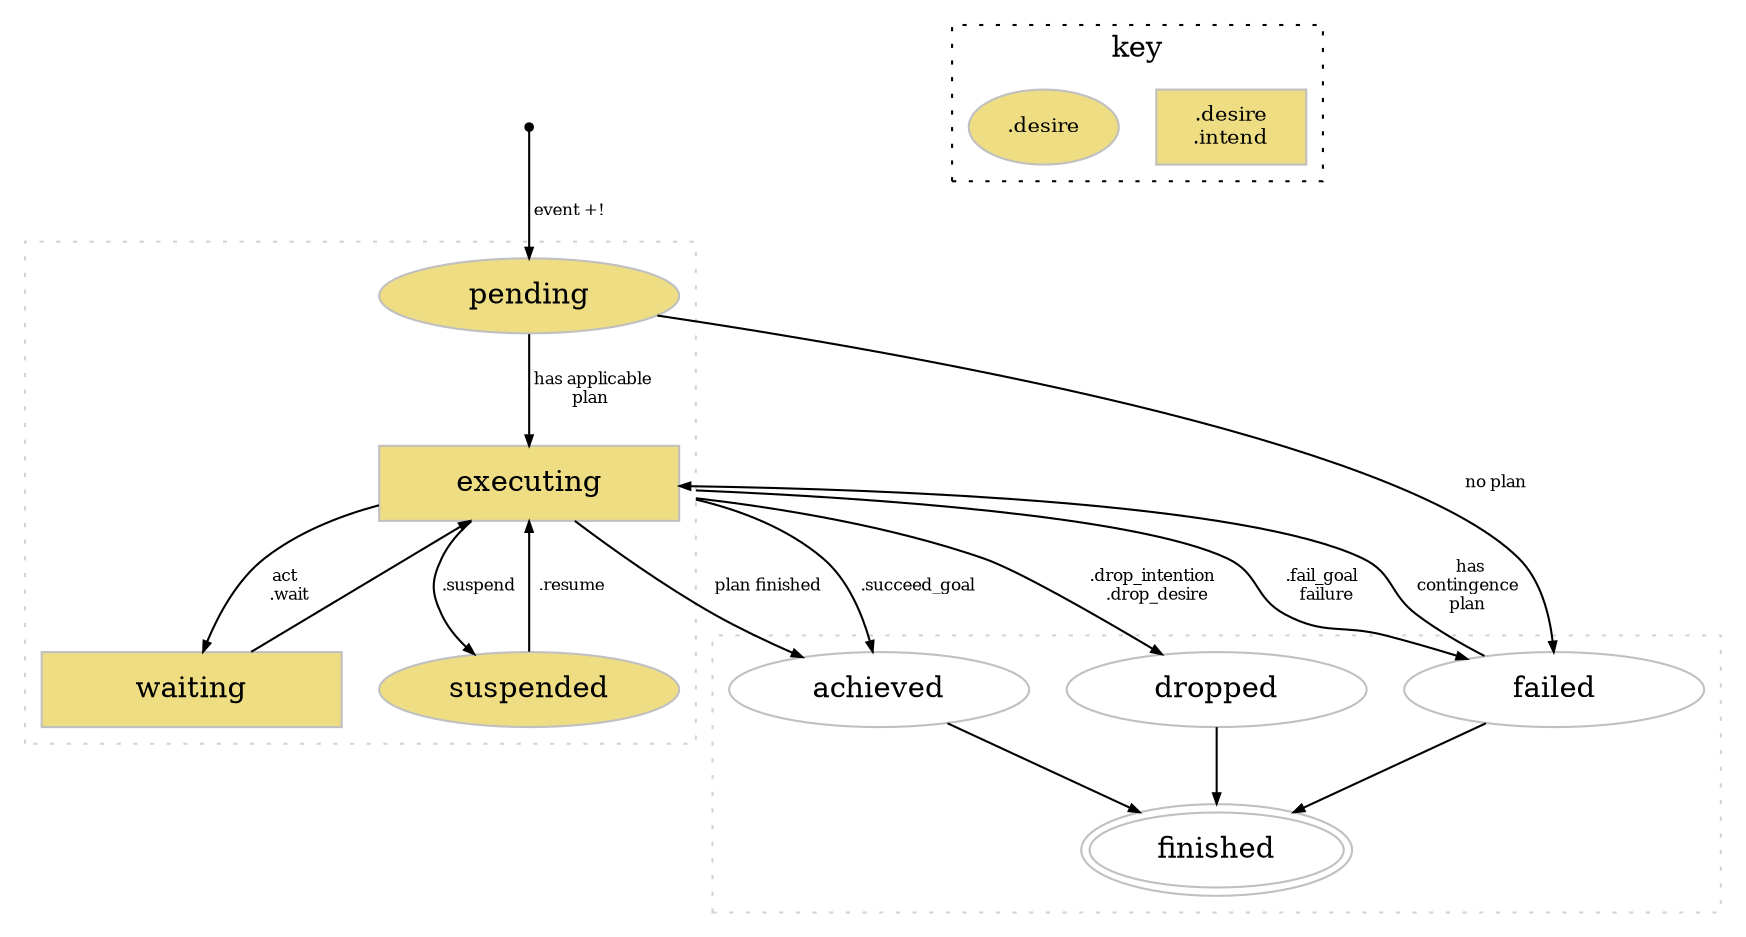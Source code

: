 // dot goal-states.gv -Tpdf -o goal-states.pdf

digraph goal_states {
   node [color=gray];

   compound=true;

   ENTRY[shape=point,color=black,label=""];
   //EXIT[shape=point,color=black,label=""];

   subgraph cluster1 {
     shape = rectangle; style=dotted; color=lightgrey;
     node [shape=oval,style=filled,color=gray, fillcolor="lightgoldenrod", fixedsize=shape,width=2];
     C [label="pending"];

     S [label="suspended"];

     node [shape=rectangle,style="filled",fillcolor="lightgoldenrod",fixedsize=shape,width=2];
  	 E [label="executing"];
  	 P [label="waiting"];

     C->E[label=< has applicable<br/>plan<br/>>,fontsize="8",arrowsize=0.5];

     E->S[label=<.suspend>,fontsize="8",arrowsize=0.5];
     S->E[label=<  .resume>,fontsize="8",arrowsize=0.5];

     E->P[label=<act <br/> .wait<br/>>,fontsize="8",arrowsize=0.5];
     P->E[label=<>,fontsize="8",arrowsize=0.5];

   }

   subgraph cluster2 {
     //rankdir=TB;
     //label = "finished"; fontcolor=lightgrey;
     shape = rectangle; style=dotted; color=lightgrey;
     node [shape=oval,fillcolor=white,color=gray,style=filled,fixedsize=shape,width=2];
     A [label="achieved"];
     F [label="failed"];
     D [label="dropped"];
     T [label="finished",peripheries=2,width=1.7];
   }

	 ENTRY->C[label=< event +!>,fontsize="8",arrowsize=0.5];

   C->F[label=< no plan<br/>>,fontsize="8",arrowsize=0.5];

   E->A[label=<plan finished>,fontsize="8",arrowsize=0.5];
   E->D[label=<.drop_intention <br/> .drop_desire>,fontsize="8",arrowsize=0.5,ltail=cluster1];

   E -> F [label=<.fail_goal <br/> failure>,fontsize="8",arrowsize=0.5,ltail=cluster1];
   E -> A [label=<.succeed_goal>,fontsize="8",arrowsize=0.5,ltail=cluster1];

   F -> E [label=< has<br/>contingence<br/>plan>,fontsize="8",arrowsize=0.5];

   {A,F,D} -> T [arrowsize=0.5];

   subgraph cluster0 {
      label = "key";
      rankdir=LR; shape = rectangle; style=dotted;
      //key4 [label=< <i>^meta event</i> >, shape=plaintext,fontsize="10",];
      key2 [label=".desire\n.intend",shape=rectangle,style=filled,fontsize="10", fillcolor=lightgoldenrod,fixedsize=shape,width=1];
      key1 [label=".desire",   shape=oval,     style=filled,fontsize="10", fillcolor=lightgoldenrod,fixedsize=shape,width=1];
      //key3 [label="finished", shape=oval,     style=filled,fontsize="10", fillcolor=lightgrey,fixedsize=shape,width=1];
   }
}
